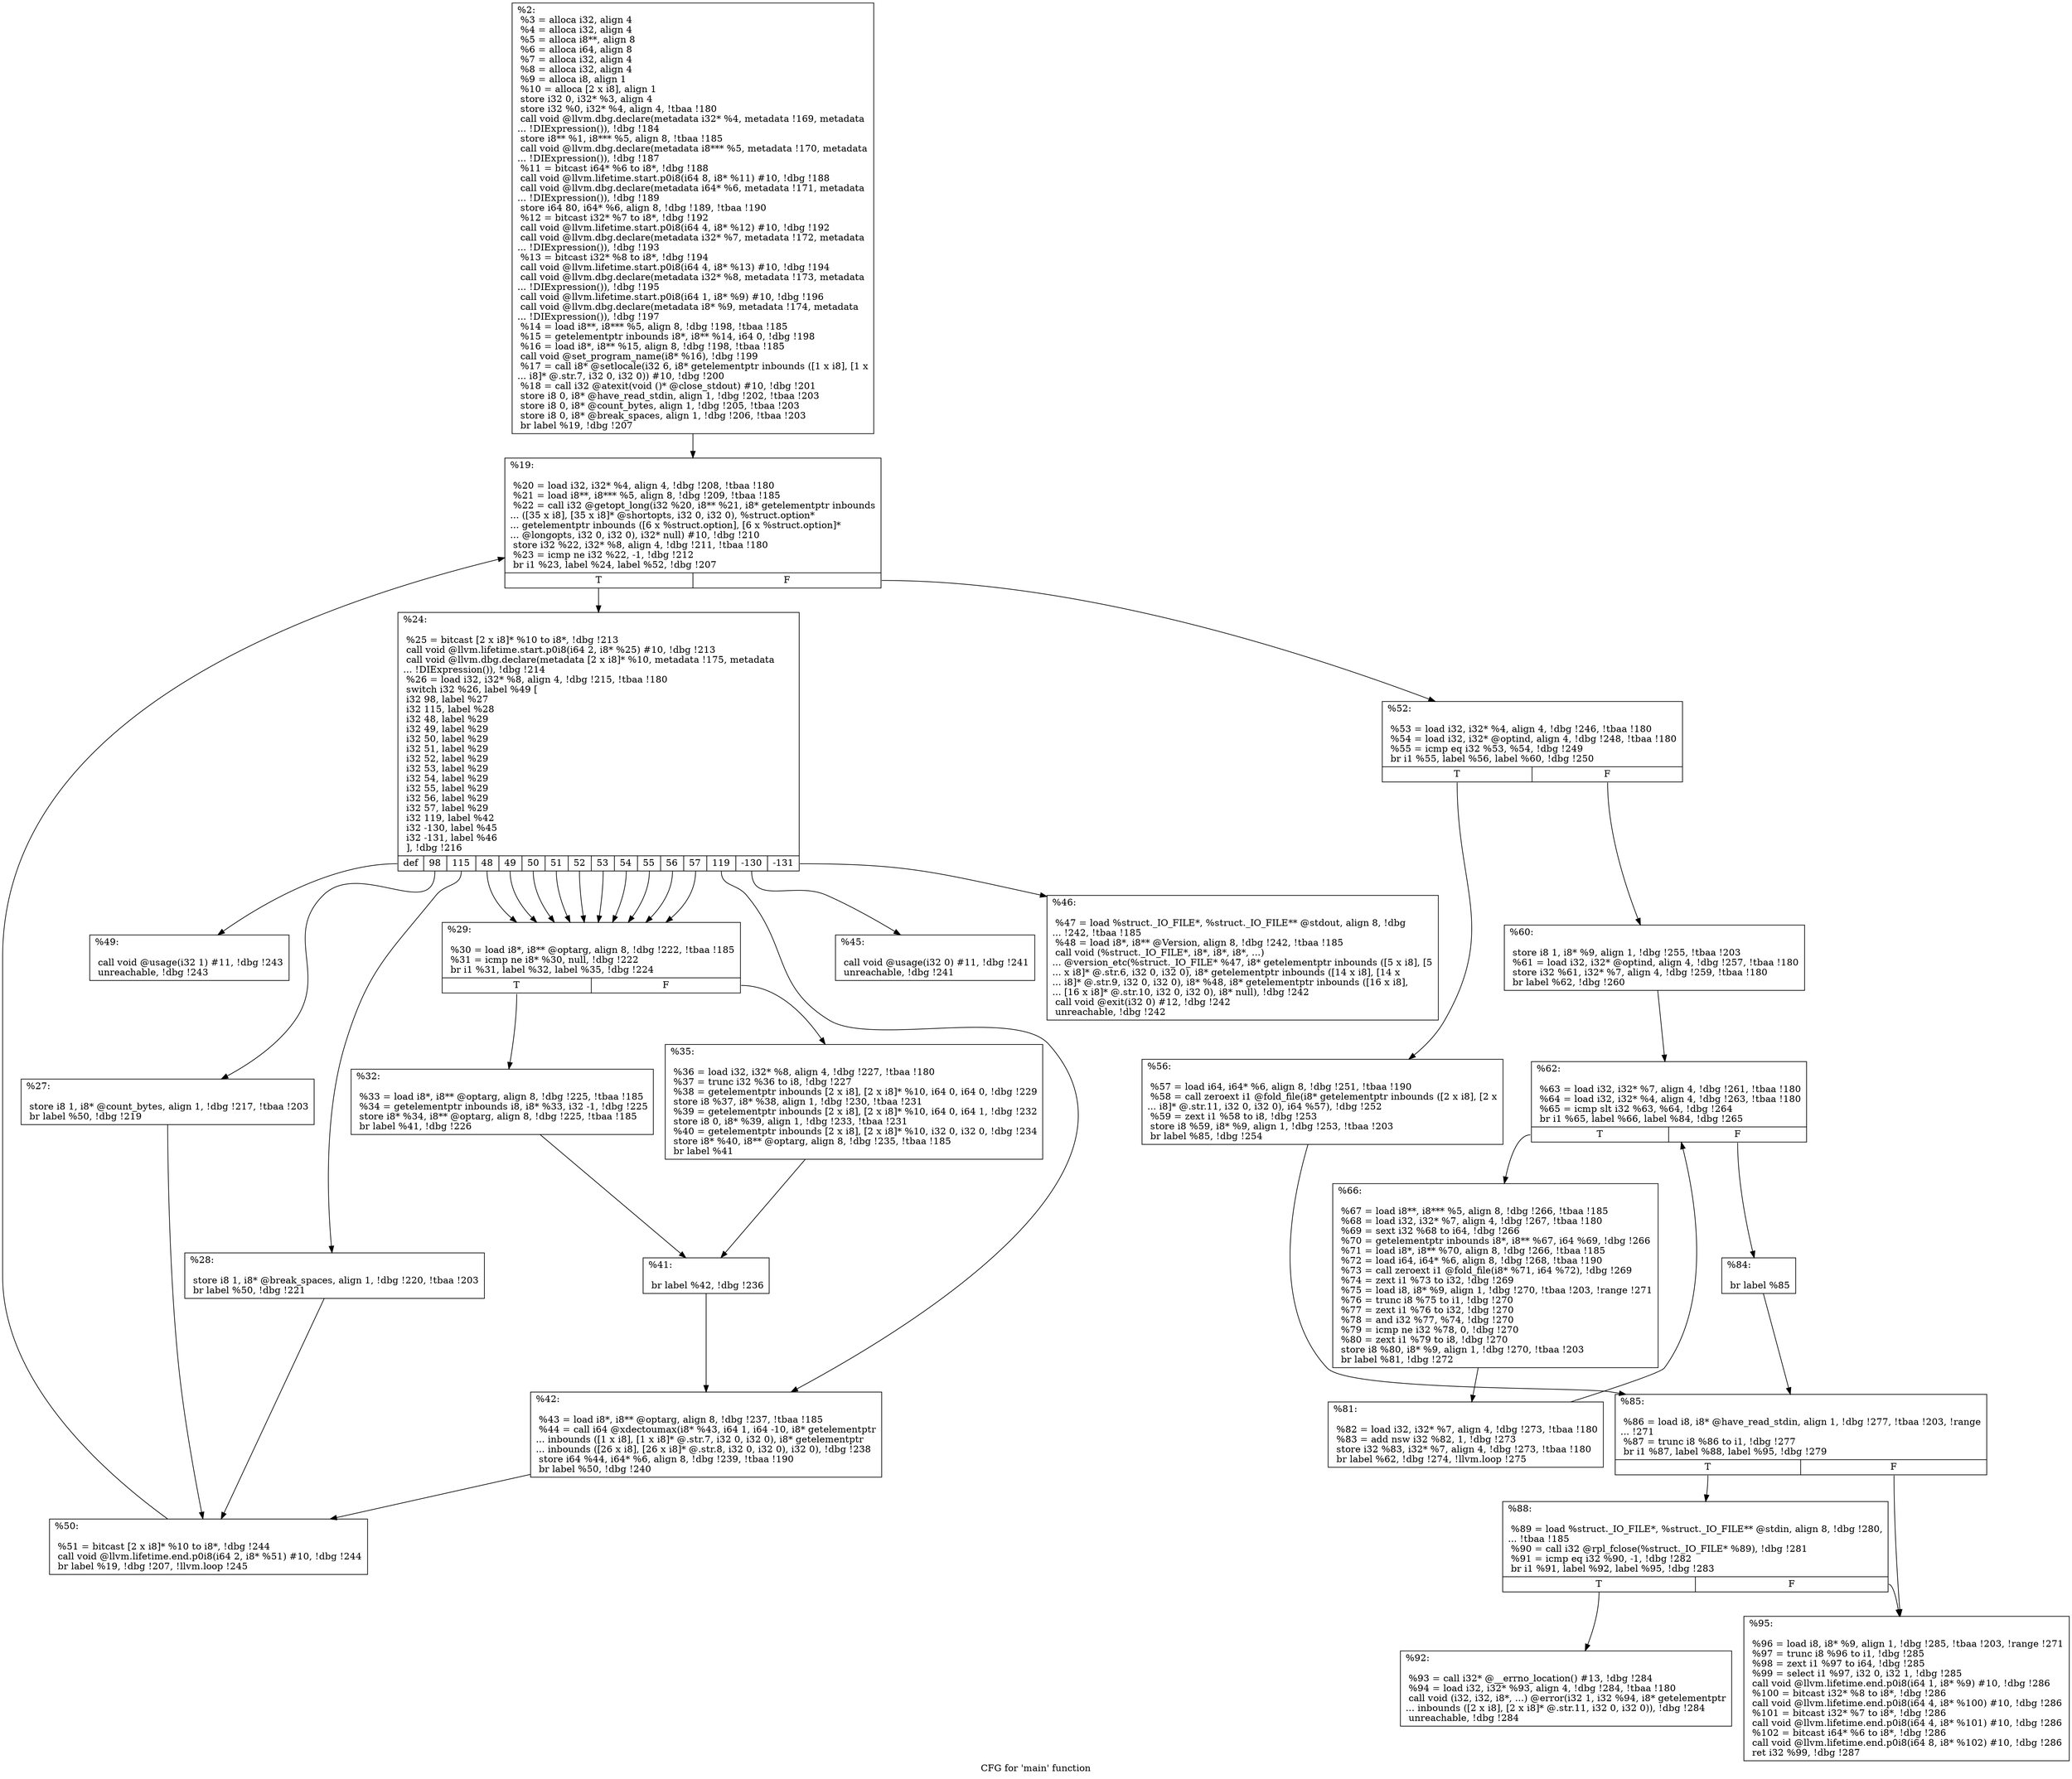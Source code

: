 digraph "CFG for 'main' function" {
	label="CFG for 'main' function";

	Node0x1816820 [shape=record,label="{%2:\l  %3 = alloca i32, align 4\l  %4 = alloca i32, align 4\l  %5 = alloca i8**, align 8\l  %6 = alloca i64, align 8\l  %7 = alloca i32, align 4\l  %8 = alloca i32, align 4\l  %9 = alloca i8, align 1\l  %10 = alloca [2 x i8], align 1\l  store i32 0, i32* %3, align 4\l  store i32 %0, i32* %4, align 4, !tbaa !180\l  call void @llvm.dbg.declare(metadata i32* %4, metadata !169, metadata\l... !DIExpression()), !dbg !184\l  store i8** %1, i8*** %5, align 8, !tbaa !185\l  call void @llvm.dbg.declare(metadata i8*** %5, metadata !170, metadata\l... !DIExpression()), !dbg !187\l  %11 = bitcast i64* %6 to i8*, !dbg !188\l  call void @llvm.lifetime.start.p0i8(i64 8, i8* %11) #10, !dbg !188\l  call void @llvm.dbg.declare(metadata i64* %6, metadata !171, metadata\l... !DIExpression()), !dbg !189\l  store i64 80, i64* %6, align 8, !dbg !189, !tbaa !190\l  %12 = bitcast i32* %7 to i8*, !dbg !192\l  call void @llvm.lifetime.start.p0i8(i64 4, i8* %12) #10, !dbg !192\l  call void @llvm.dbg.declare(metadata i32* %7, metadata !172, metadata\l... !DIExpression()), !dbg !193\l  %13 = bitcast i32* %8 to i8*, !dbg !194\l  call void @llvm.lifetime.start.p0i8(i64 4, i8* %13) #10, !dbg !194\l  call void @llvm.dbg.declare(metadata i32* %8, metadata !173, metadata\l... !DIExpression()), !dbg !195\l  call void @llvm.lifetime.start.p0i8(i64 1, i8* %9) #10, !dbg !196\l  call void @llvm.dbg.declare(metadata i8* %9, metadata !174, metadata\l... !DIExpression()), !dbg !197\l  %14 = load i8**, i8*** %5, align 8, !dbg !198, !tbaa !185\l  %15 = getelementptr inbounds i8*, i8** %14, i64 0, !dbg !198\l  %16 = load i8*, i8** %15, align 8, !dbg !198, !tbaa !185\l  call void @set_program_name(i8* %16), !dbg !199\l  %17 = call i8* @setlocale(i32 6, i8* getelementptr inbounds ([1 x i8], [1 x\l... i8]* @.str.7, i32 0, i32 0)) #10, !dbg !200\l  %18 = call i32 @atexit(void ()* @close_stdout) #10, !dbg !201\l  store i8 0, i8* @have_read_stdin, align 1, !dbg !202, !tbaa !203\l  store i8 0, i8* @count_bytes, align 1, !dbg !205, !tbaa !203\l  store i8 0, i8* @break_spaces, align 1, !dbg !206, !tbaa !203\l  br label %19, !dbg !207\l}"];
	Node0x1816820 -> Node0x1816940;
	Node0x1816940 [shape=record,label="{%19:\l\l  %20 = load i32, i32* %4, align 4, !dbg !208, !tbaa !180\l  %21 = load i8**, i8*** %5, align 8, !dbg !209, !tbaa !185\l  %22 = call i32 @getopt_long(i32 %20, i8** %21, i8* getelementptr inbounds\l... ([35 x i8], [35 x i8]* @shortopts, i32 0, i32 0), %struct.option*\l... getelementptr inbounds ([6 x %struct.option], [6 x %struct.option]*\l... @longopts, i32 0, i32 0), i32* null) #10, !dbg !210\l  store i32 %22, i32* %8, align 4, !dbg !211, !tbaa !180\l  %23 = icmp ne i32 %22, -1, !dbg !212\l  br i1 %23, label %24, label %52, !dbg !207\l|{<s0>T|<s1>F}}"];
	Node0x1816940:s0 -> Node0x1816990;
	Node0x1816940:s1 -> Node0x1816d50;
	Node0x1816990 [shape=record,label="{%24:\l\l  %25 = bitcast [2 x i8]* %10 to i8*, !dbg !213\l  call void @llvm.lifetime.start.p0i8(i64 2, i8* %25) #10, !dbg !213\l  call void @llvm.dbg.declare(metadata [2 x i8]* %10, metadata !175, metadata\l... !DIExpression()), !dbg !214\l  %26 = load i32, i32* %8, align 4, !dbg !215, !tbaa !180\l  switch i32 %26, label %49 [\l    i32 98, label %27\l    i32 115, label %28\l    i32 48, label %29\l    i32 49, label %29\l    i32 50, label %29\l    i32 51, label %29\l    i32 52, label %29\l    i32 53, label %29\l    i32 54, label %29\l    i32 55, label %29\l    i32 56, label %29\l    i32 57, label %29\l    i32 119, label %42\l    i32 -130, label %45\l    i32 -131, label %46\l  ], !dbg !216\l|{<s0>def|<s1>98|<s2>115|<s3>48|<s4>49|<s5>50|<s6>51|<s7>52|<s8>53|<s9>54|<s10>55|<s11>56|<s12>57|<s13>119|<s14>-130|<s15>-131}}"];
	Node0x1816990:s0 -> Node0x1816cb0;
	Node0x1816990:s1 -> Node0x18169e0;
	Node0x1816990:s2 -> Node0x1816a30;
	Node0x1816990:s3 -> Node0x1816a80;
	Node0x1816990:s4 -> Node0x1816a80;
	Node0x1816990:s5 -> Node0x1816a80;
	Node0x1816990:s6 -> Node0x1816a80;
	Node0x1816990:s7 -> Node0x1816a80;
	Node0x1816990:s8 -> Node0x1816a80;
	Node0x1816990:s9 -> Node0x1816a80;
	Node0x1816990:s10 -> Node0x1816a80;
	Node0x1816990:s11 -> Node0x1816a80;
	Node0x1816990:s12 -> Node0x1816a80;
	Node0x1816990:s13 -> Node0x1816bc0;
	Node0x1816990:s14 -> Node0x1816c10;
	Node0x1816990:s15 -> Node0x1816c60;
	Node0x18169e0 [shape=record,label="{%27:\l\l  store i8 1, i8* @count_bytes, align 1, !dbg !217, !tbaa !203\l  br label %50, !dbg !219\l}"];
	Node0x18169e0 -> Node0x1816d00;
	Node0x1816a30 [shape=record,label="{%28:\l\l  store i8 1, i8* @break_spaces, align 1, !dbg !220, !tbaa !203\l  br label %50, !dbg !221\l}"];
	Node0x1816a30 -> Node0x1816d00;
	Node0x1816a80 [shape=record,label="{%29:\l\l  %30 = load i8*, i8** @optarg, align 8, !dbg !222, !tbaa !185\l  %31 = icmp ne i8* %30, null, !dbg !222\l  br i1 %31, label %32, label %35, !dbg !224\l|{<s0>T|<s1>F}}"];
	Node0x1816a80:s0 -> Node0x1816ad0;
	Node0x1816a80:s1 -> Node0x1816b20;
	Node0x1816ad0 [shape=record,label="{%32:\l\l  %33 = load i8*, i8** @optarg, align 8, !dbg !225, !tbaa !185\l  %34 = getelementptr inbounds i8, i8* %33, i32 -1, !dbg !225\l  store i8* %34, i8** @optarg, align 8, !dbg !225, !tbaa !185\l  br label %41, !dbg !226\l}"];
	Node0x1816ad0 -> Node0x1816b70;
	Node0x1816b20 [shape=record,label="{%35:\l\l  %36 = load i32, i32* %8, align 4, !dbg !227, !tbaa !180\l  %37 = trunc i32 %36 to i8, !dbg !227\l  %38 = getelementptr inbounds [2 x i8], [2 x i8]* %10, i64 0, i64 0, !dbg !229\l  store i8 %37, i8* %38, align 1, !dbg !230, !tbaa !231\l  %39 = getelementptr inbounds [2 x i8], [2 x i8]* %10, i64 0, i64 1, !dbg !232\l  store i8 0, i8* %39, align 1, !dbg !233, !tbaa !231\l  %40 = getelementptr inbounds [2 x i8], [2 x i8]* %10, i32 0, i32 0, !dbg !234\l  store i8* %40, i8** @optarg, align 8, !dbg !235, !tbaa !185\l  br label %41\l}"];
	Node0x1816b20 -> Node0x1816b70;
	Node0x1816b70 [shape=record,label="{%41:\l\l  br label %42, !dbg !236\l}"];
	Node0x1816b70 -> Node0x1816bc0;
	Node0x1816bc0 [shape=record,label="{%42:\l\l  %43 = load i8*, i8** @optarg, align 8, !dbg !237, !tbaa !185\l  %44 = call i64 @xdectoumax(i8* %43, i64 1, i64 -10, i8* getelementptr\l... inbounds ([1 x i8], [1 x i8]* @.str.7, i32 0, i32 0), i8* getelementptr\l... inbounds ([26 x i8], [26 x i8]* @.str.8, i32 0, i32 0), i32 0), !dbg !238\l  store i64 %44, i64* %6, align 8, !dbg !239, !tbaa !190\l  br label %50, !dbg !240\l}"];
	Node0x1816bc0 -> Node0x1816d00;
	Node0x1816c10 [shape=record,label="{%45:\l\l  call void @usage(i32 0) #11, !dbg !241\l  unreachable, !dbg !241\l}"];
	Node0x1816c60 [shape=record,label="{%46:\l\l  %47 = load %struct._IO_FILE*, %struct._IO_FILE** @stdout, align 8, !dbg\l... !242, !tbaa !185\l  %48 = load i8*, i8** @Version, align 8, !dbg !242, !tbaa !185\l  call void (%struct._IO_FILE*, i8*, i8*, i8*, ...)\l... @version_etc(%struct._IO_FILE* %47, i8* getelementptr inbounds ([5 x i8], [5\l... x i8]* @.str.6, i32 0, i32 0), i8* getelementptr inbounds ([14 x i8], [14 x\l... i8]* @.str.9, i32 0, i32 0), i8* %48, i8* getelementptr inbounds ([16 x i8],\l... [16 x i8]* @.str.10, i32 0, i32 0), i8* null), !dbg !242\l  call void @exit(i32 0) #12, !dbg !242\l  unreachable, !dbg !242\l}"];
	Node0x1816cb0 [shape=record,label="{%49:\l\l  call void @usage(i32 1) #11, !dbg !243\l  unreachable, !dbg !243\l}"];
	Node0x1816d00 [shape=record,label="{%50:\l\l  %51 = bitcast [2 x i8]* %10 to i8*, !dbg !244\l  call void @llvm.lifetime.end.p0i8(i64 2, i8* %51) #10, !dbg !244\l  br label %19, !dbg !207, !llvm.loop !245\l}"];
	Node0x1816d00 -> Node0x1816940;
	Node0x1816d50 [shape=record,label="{%52:\l\l  %53 = load i32, i32* %4, align 4, !dbg !246, !tbaa !180\l  %54 = load i32, i32* @optind, align 4, !dbg !248, !tbaa !180\l  %55 = icmp eq i32 %53, %54, !dbg !249\l  br i1 %55, label %56, label %60, !dbg !250\l|{<s0>T|<s1>F}}"];
	Node0x1816d50:s0 -> Node0x1816da0;
	Node0x1816d50:s1 -> Node0x1816df0;
	Node0x1816da0 [shape=record,label="{%56:\l\l  %57 = load i64, i64* %6, align 8, !dbg !251, !tbaa !190\l  %58 = call zeroext i1 @fold_file(i8* getelementptr inbounds ([2 x i8], [2 x\l... i8]* @.str.11, i32 0, i32 0), i64 %57), !dbg !252\l  %59 = zext i1 %58 to i8, !dbg !253\l  store i8 %59, i8* %9, align 1, !dbg !253, !tbaa !203\l  br label %85, !dbg !254\l}"];
	Node0x1816da0 -> Node0x1816f80;
	Node0x1816df0 [shape=record,label="{%60:\l\l  store i8 1, i8* %9, align 1, !dbg !255, !tbaa !203\l  %61 = load i32, i32* @optind, align 4, !dbg !257, !tbaa !180\l  store i32 %61, i32* %7, align 4, !dbg !259, !tbaa !180\l  br label %62, !dbg !260\l}"];
	Node0x1816df0 -> Node0x1816e40;
	Node0x1816e40 [shape=record,label="{%62:\l\l  %63 = load i32, i32* %7, align 4, !dbg !261, !tbaa !180\l  %64 = load i32, i32* %4, align 4, !dbg !263, !tbaa !180\l  %65 = icmp slt i32 %63, %64, !dbg !264\l  br i1 %65, label %66, label %84, !dbg !265\l|{<s0>T|<s1>F}}"];
	Node0x1816e40:s0 -> Node0x1816e90;
	Node0x1816e40:s1 -> Node0x1816f30;
	Node0x1816e90 [shape=record,label="{%66:\l\l  %67 = load i8**, i8*** %5, align 8, !dbg !266, !tbaa !185\l  %68 = load i32, i32* %7, align 4, !dbg !267, !tbaa !180\l  %69 = sext i32 %68 to i64, !dbg !266\l  %70 = getelementptr inbounds i8*, i8** %67, i64 %69, !dbg !266\l  %71 = load i8*, i8** %70, align 8, !dbg !266, !tbaa !185\l  %72 = load i64, i64* %6, align 8, !dbg !268, !tbaa !190\l  %73 = call zeroext i1 @fold_file(i8* %71, i64 %72), !dbg !269\l  %74 = zext i1 %73 to i32, !dbg !269\l  %75 = load i8, i8* %9, align 1, !dbg !270, !tbaa !203, !range !271\l  %76 = trunc i8 %75 to i1, !dbg !270\l  %77 = zext i1 %76 to i32, !dbg !270\l  %78 = and i32 %77, %74, !dbg !270\l  %79 = icmp ne i32 %78, 0, !dbg !270\l  %80 = zext i1 %79 to i8, !dbg !270\l  store i8 %80, i8* %9, align 1, !dbg !270, !tbaa !203\l  br label %81, !dbg !272\l}"];
	Node0x1816e90 -> Node0x1816ee0;
	Node0x1816ee0 [shape=record,label="{%81:\l\l  %82 = load i32, i32* %7, align 4, !dbg !273, !tbaa !180\l  %83 = add nsw i32 %82, 1, !dbg !273\l  store i32 %83, i32* %7, align 4, !dbg !273, !tbaa !180\l  br label %62, !dbg !274, !llvm.loop !275\l}"];
	Node0x1816ee0 -> Node0x1816e40;
	Node0x1816f30 [shape=record,label="{%84:\l\l  br label %85\l}"];
	Node0x1816f30 -> Node0x1816f80;
	Node0x1816f80 [shape=record,label="{%85:\l\l  %86 = load i8, i8* @have_read_stdin, align 1, !dbg !277, !tbaa !203, !range\l... !271\l  %87 = trunc i8 %86 to i1, !dbg !277\l  br i1 %87, label %88, label %95, !dbg !279\l|{<s0>T|<s1>F}}"];
	Node0x1816f80:s0 -> Node0x1816fd0;
	Node0x1816f80:s1 -> Node0x1817070;
	Node0x1816fd0 [shape=record,label="{%88:\l\l  %89 = load %struct._IO_FILE*, %struct._IO_FILE** @stdin, align 8, !dbg !280,\l... !tbaa !185\l  %90 = call i32 @rpl_fclose(%struct._IO_FILE* %89), !dbg !281\l  %91 = icmp eq i32 %90, -1, !dbg !282\l  br i1 %91, label %92, label %95, !dbg !283\l|{<s0>T|<s1>F}}"];
	Node0x1816fd0:s0 -> Node0x1817020;
	Node0x1816fd0:s1 -> Node0x1817070;
	Node0x1817020 [shape=record,label="{%92:\l\l  %93 = call i32* @__errno_location() #13, !dbg !284\l  %94 = load i32, i32* %93, align 4, !dbg !284, !tbaa !180\l  call void (i32, i32, i8*, ...) @error(i32 1, i32 %94, i8* getelementptr\l... inbounds ([2 x i8], [2 x i8]* @.str.11, i32 0, i32 0)), !dbg !284\l  unreachable, !dbg !284\l}"];
	Node0x1817070 [shape=record,label="{%95:\l\l  %96 = load i8, i8* %9, align 1, !dbg !285, !tbaa !203, !range !271\l  %97 = trunc i8 %96 to i1, !dbg !285\l  %98 = zext i1 %97 to i64, !dbg !285\l  %99 = select i1 %97, i32 0, i32 1, !dbg !285\l  call void @llvm.lifetime.end.p0i8(i64 1, i8* %9) #10, !dbg !286\l  %100 = bitcast i32* %8 to i8*, !dbg !286\l  call void @llvm.lifetime.end.p0i8(i64 4, i8* %100) #10, !dbg !286\l  %101 = bitcast i32* %7 to i8*, !dbg !286\l  call void @llvm.lifetime.end.p0i8(i64 4, i8* %101) #10, !dbg !286\l  %102 = bitcast i64* %6 to i8*, !dbg !286\l  call void @llvm.lifetime.end.p0i8(i64 8, i8* %102) #10, !dbg !286\l  ret i32 %99, !dbg !287\l}"];
}
